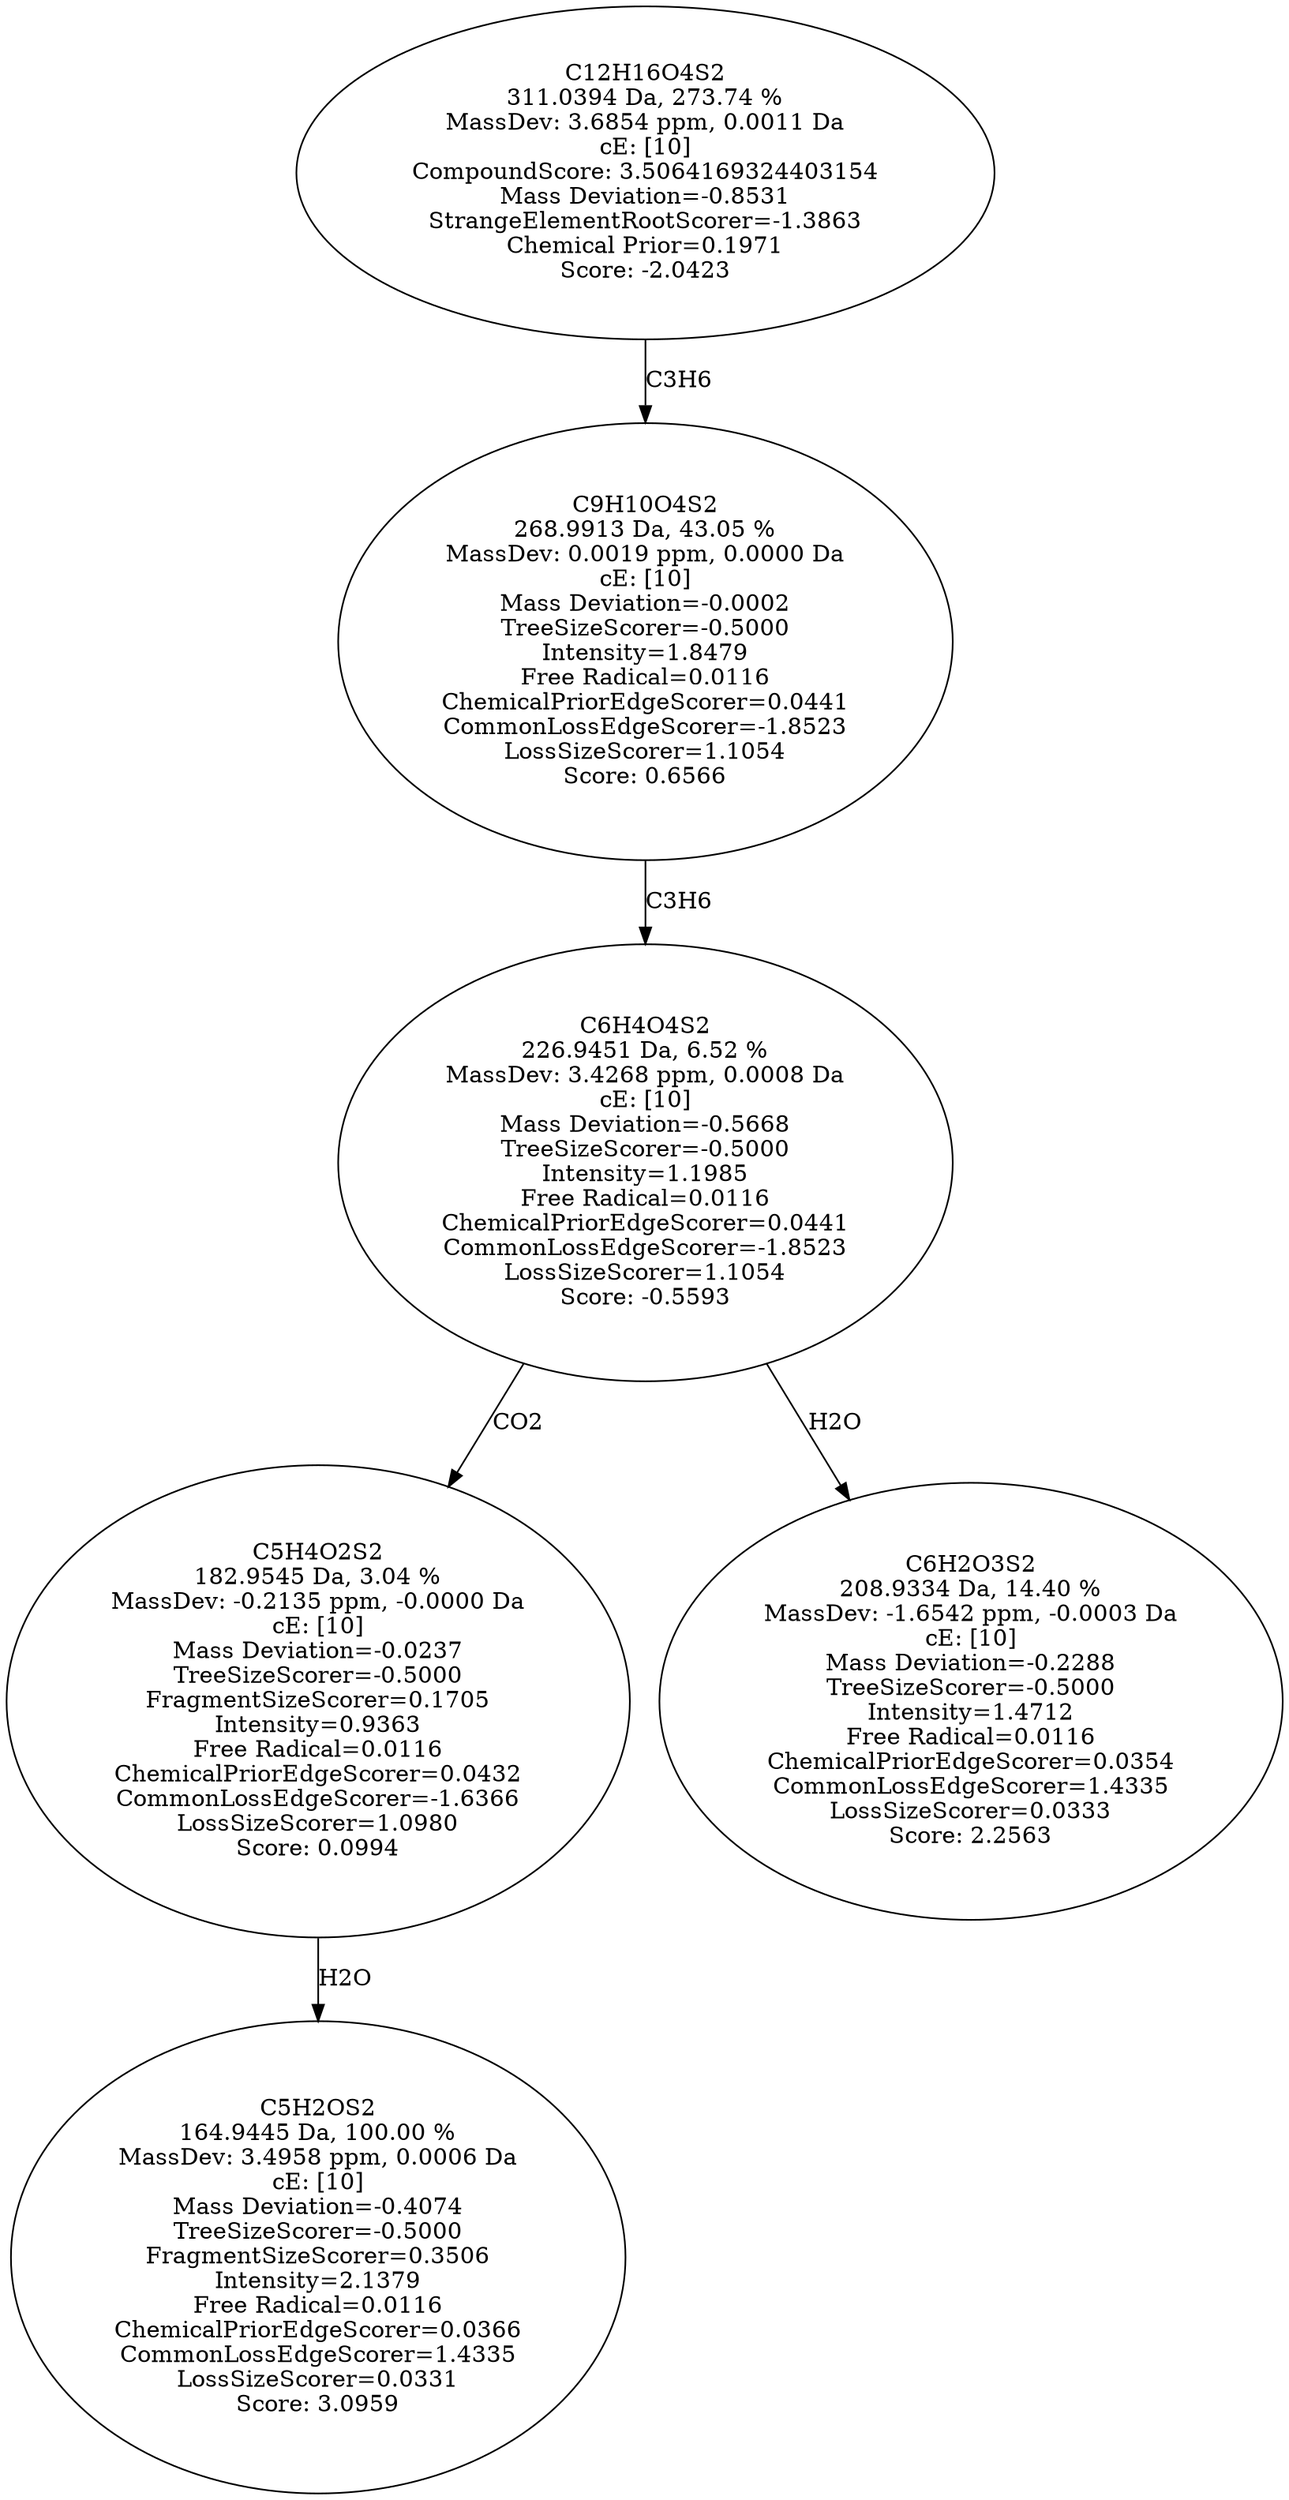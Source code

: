 strict digraph {
v1 [label="C5H2OS2\n164.9445 Da, 100.00 %\nMassDev: 3.4958 ppm, 0.0006 Da\ncE: [10]\nMass Deviation=-0.4074\nTreeSizeScorer=-0.5000\nFragmentSizeScorer=0.3506\nIntensity=2.1379\nFree Radical=0.0116\nChemicalPriorEdgeScorer=0.0366\nCommonLossEdgeScorer=1.4335\nLossSizeScorer=0.0331\nScore: 3.0959"];
v2 [label="C5H4O2S2\n182.9545 Da, 3.04 %\nMassDev: -0.2135 ppm, -0.0000 Da\ncE: [10]\nMass Deviation=-0.0237\nTreeSizeScorer=-0.5000\nFragmentSizeScorer=0.1705\nIntensity=0.9363\nFree Radical=0.0116\nChemicalPriorEdgeScorer=0.0432\nCommonLossEdgeScorer=-1.6366\nLossSizeScorer=1.0980\nScore: 0.0994"];
v3 [label="C6H2O3S2\n208.9334 Da, 14.40 %\nMassDev: -1.6542 ppm, -0.0003 Da\ncE: [10]\nMass Deviation=-0.2288\nTreeSizeScorer=-0.5000\nIntensity=1.4712\nFree Radical=0.0116\nChemicalPriorEdgeScorer=0.0354\nCommonLossEdgeScorer=1.4335\nLossSizeScorer=0.0333\nScore: 2.2563"];
v4 [label="C6H4O4S2\n226.9451 Da, 6.52 %\nMassDev: 3.4268 ppm, 0.0008 Da\ncE: [10]\nMass Deviation=-0.5668\nTreeSizeScorer=-0.5000\nIntensity=1.1985\nFree Radical=0.0116\nChemicalPriorEdgeScorer=0.0441\nCommonLossEdgeScorer=-1.8523\nLossSizeScorer=1.1054\nScore: -0.5593"];
v5 [label="C9H10O4S2\n268.9913 Da, 43.05 %\nMassDev: 0.0019 ppm, 0.0000 Da\ncE: [10]\nMass Deviation=-0.0002\nTreeSizeScorer=-0.5000\nIntensity=1.8479\nFree Radical=0.0116\nChemicalPriorEdgeScorer=0.0441\nCommonLossEdgeScorer=-1.8523\nLossSizeScorer=1.1054\nScore: 0.6566"];
v6 [label="C12H16O4S2\n311.0394 Da, 273.74 %\nMassDev: 3.6854 ppm, 0.0011 Da\ncE: [10]\nCompoundScore: 3.5064169324403154\nMass Deviation=-0.8531\nStrangeElementRootScorer=-1.3863\nChemical Prior=0.1971\nScore: -2.0423"];
v2 -> v1 [label="H2O"];
v4 -> v2 [label="CO2"];
v4 -> v3 [label="H2O"];
v5 -> v4 [label="C3H6"];
v6 -> v5 [label="C3H6"];
}